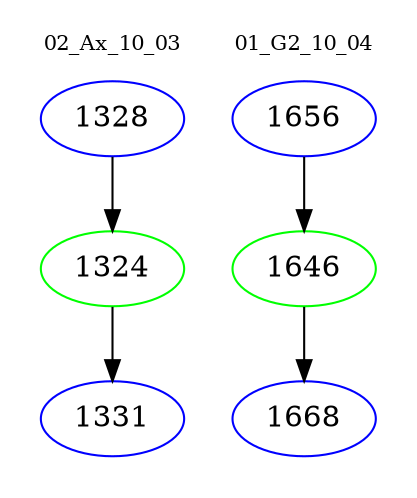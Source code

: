 digraph{
subgraph cluster_0 {
color = white
label = "02_Ax_10_03";
fontsize=10;
T0_1328 [label="1328", color="blue"]
T0_1328 -> T0_1324 [color="black"]
T0_1324 [label="1324", color="green"]
T0_1324 -> T0_1331 [color="black"]
T0_1331 [label="1331", color="blue"]
}
subgraph cluster_1 {
color = white
label = "01_G2_10_04";
fontsize=10;
T1_1656 [label="1656", color="blue"]
T1_1656 -> T1_1646 [color="black"]
T1_1646 [label="1646", color="green"]
T1_1646 -> T1_1668 [color="black"]
T1_1668 [label="1668", color="blue"]
}
}
